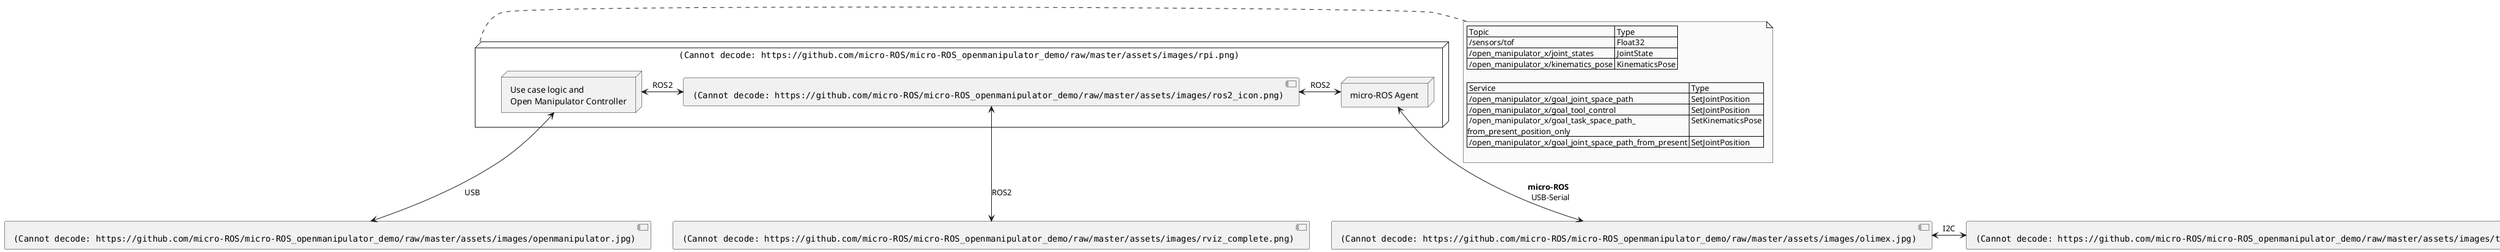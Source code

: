 @startuml
skinparam monochrome true


node <img:https://github.com/micro-ROS/micro-ROS_openmanipulator_demo/raw/master/assets/images/rpi.png> as rpi {
    node "Use case logic and\nOpen Manipulator Controller" as om_cont
    'node "Demo Logic" as demo_logic
    node "micro-ROS Agent" as microROS
    [<img:https://github.com/micro-ROS/micro-ROS_openmanipulator_demo/raw/master/assets/images/ros2_icon.png>]as ros2
}



[<img:https://github.com/micro-ROS/micro-ROS_openmanipulator_demo/raw/master/assets/images/olimex.jpg>] as olimex
[<img:https://github.com/micro-ROS/micro-ROS_openmanipulator_demo/raw/master/assets/images/tof_sensor2.jpeg>] as tof_sensor
[<img:https://github.com/micro-ROS/micro-ROS_openmanipulator_demo/raw/master/assets/images/openmanipulator.jpg>] as open_manipulator
[<img:https://github.com/micro-ROS/micro-ROS_openmanipulator_demo/raw/master/assets/images/rviz_complete.png>] as rviz


note right of rpi
    | Topic | Type |
    | /sensors/tof | Float32 |
    | /open_manipulator_x/joint_states | JointState |
    | /open_manipulator_x/kinematics_pose | KinematicsPose |
    
    | Service | Type |
    | /open_manipulator_x/goal_joint_space_path | SetJointPosition |
    | /open_manipulator_x/goal_tool_control | SetJointPosition |
    | /open_manipulator_x/goal_task_space_path_\nfrom_present_position_only | SetKinematicsPose |
    | /open_manipulator_x/goal_joint_space_path_from_present | SetJointPosition |

end note


tof_sensor <-left-> olimex: I2C
olimex <-up-> microROS: <b>micro-ROS</b> \n USB-Serial

'ros2 <-up-> demo_logic: ROS2
microROS <-left-> ros2: ROS2
ros2 <-left-> om_cont: ROS2 
ros2 <-down-> rviz: ROS2 

om_cont <-down-> open_manipulator: USB

@endutml
@enduml